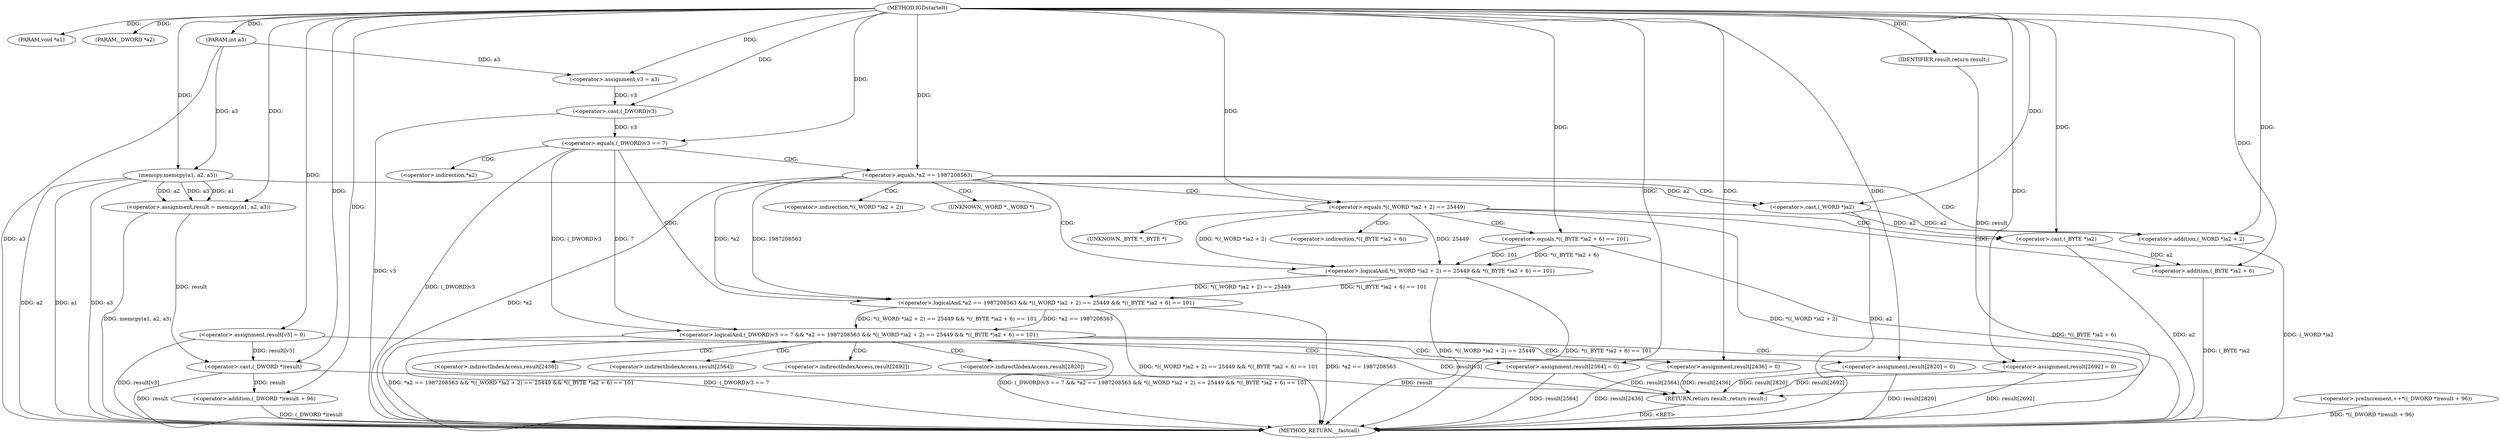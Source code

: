 digraph IGDstartelt {  
"1000103" [label = "(METHOD,IGDstartelt)" ]
"1000183" [label = "(METHOD_RETURN,__fastcall)" ]
"1000104" [label = "(PARAM,void *a1)" ]
"1000105" [label = "(PARAM,_DWORD *a2)" ]
"1000106" [label = "(PARAM,int a3)" ]
"1000110" [label = "(<operator>.assignment,v3 = a3)" ]
"1000113" [label = "(<operator>.assignment,result = memcpy(a1, a2, a3))" ]
"1000115" [label = "(memcpy,memcpy(a1, a2, a3))" ]
"1000119" [label = "(<operator>.assignment,result[v3] = 0)" ]
"1000124" [label = "(<operator>.preIncrement,++*((_DWORD *)result + 96))" ]
"1000126" [label = "(<operator>.addition,(_DWORD *)result + 96)" ]
"1000127" [label = "(<operator>.cast,(_DWORD *)result)" ]
"1000132" [label = "(<operator>.logicalAnd,(_DWORD)v3 == 7 && *a2 == 1987208563 && *((_WORD *)a2 + 2) == 25449 && *((_BYTE *)a2 + 6) == 101)" ]
"1000133" [label = "(<operator>.equals,(_DWORD)v3 == 7)" ]
"1000134" [label = "(<operator>.cast,(_DWORD)v3)" ]
"1000138" [label = "(<operator>.logicalAnd,*a2 == 1987208563 && *((_WORD *)a2 + 2) == 25449 && *((_BYTE *)a2 + 6) == 101)" ]
"1000139" [label = "(<operator>.equals,*a2 == 1987208563)" ]
"1000143" [label = "(<operator>.logicalAnd,*((_WORD *)a2 + 2) == 25449 && *((_BYTE *)a2 + 6) == 101)" ]
"1000144" [label = "(<operator>.equals,*((_WORD *)a2 + 2) == 25449)" ]
"1000146" [label = "(<operator>.addition,(_WORD *)a2 + 2)" ]
"1000147" [label = "(<operator>.cast,(_WORD *)a2)" ]
"1000152" [label = "(<operator>.equals,*((_BYTE *)a2 + 6) == 101)" ]
"1000154" [label = "(<operator>.addition,(_BYTE *)a2 + 6)" ]
"1000155" [label = "(<operator>.cast,(_BYTE *)a2)" ]
"1000161" [label = "(<operator>.assignment,result[2436] = 0)" ]
"1000166" [label = "(<operator>.assignment,result[2564] = 0)" ]
"1000171" [label = "(<operator>.assignment,result[2692] = 0)" ]
"1000176" [label = "(<operator>.assignment,result[2820] = 0)" ]
"1000181" [label = "(RETURN,return result;,return result;)" ]
"1000182" [label = "(IDENTIFIER,result,return result;)" ]
"1000140" [label = "(<operator>.indirection,*a2)" ]
"1000145" [label = "(<operator>.indirection,*((_WORD *)a2 + 2))" ]
"1000148" [label = "(UNKNOWN,_WORD *,_WORD *)" ]
"1000153" [label = "(<operator>.indirection,*((_BYTE *)a2 + 6))" ]
"1000156" [label = "(UNKNOWN,_BYTE *,_BYTE *)" ]
"1000162" [label = "(<operator>.indirectIndexAccess,result[2436])" ]
"1000167" [label = "(<operator>.indirectIndexAccess,result[2564])" ]
"1000172" [label = "(<operator>.indirectIndexAccess,result[2692])" ]
"1000177" [label = "(<operator>.indirectIndexAccess,result[2820])" ]
  "1000166" -> "1000183"  [ label = "DDG: result[2564]"] 
  "1000115" -> "1000183"  [ label = "DDG: a3"] 
  "1000155" -> "1000183"  [ label = "DDG: a2"] 
  "1000143" -> "1000183"  [ label = "DDG: *((_BYTE *)a2 + 6) == 101"] 
  "1000133" -> "1000183"  [ label = "DDG: (_DWORD)v3"] 
  "1000147" -> "1000183"  [ label = "DDG: a2"] 
  "1000132" -> "1000183"  [ label = "DDG: *a2 == 1987208563 && *((_WORD *)a2 + 2) == 25449 && *((_BYTE *)a2 + 6) == 101"] 
  "1000127" -> "1000183"  [ label = "DDG: result"] 
  "1000171" -> "1000183"  [ label = "DDG: result[2692]"] 
  "1000143" -> "1000183"  [ label = "DDG: *((_WORD *)a2 + 2) == 25449"] 
  "1000134" -> "1000183"  [ label = "DDG: v3"] 
  "1000138" -> "1000183"  [ label = "DDG: *((_WORD *)a2 + 2) == 25449 && *((_BYTE *)a2 + 6) == 101"] 
  "1000115" -> "1000183"  [ label = "DDG: a2"] 
  "1000126" -> "1000183"  [ label = "DDG: (_DWORD *)result"] 
  "1000119" -> "1000183"  [ label = "DDG: result[v3]"] 
  "1000138" -> "1000183"  [ label = "DDG: *a2 == 1987208563"] 
  "1000152" -> "1000183"  [ label = "DDG: *((_BYTE *)a2 + 6)"] 
  "1000132" -> "1000183"  [ label = "DDG: (_DWORD)v3 == 7"] 
  "1000146" -> "1000183"  [ label = "DDG: (_WORD *)a2"] 
  "1000154" -> "1000183"  [ label = "DDG: (_BYTE *)a2"] 
  "1000115" -> "1000183"  [ label = "DDG: a1"] 
  "1000113" -> "1000183"  [ label = "DDG: memcpy(a1, a2, a3)"] 
  "1000124" -> "1000183"  [ label = "DDG: *((_DWORD *)result + 96)"] 
  "1000176" -> "1000183"  [ label = "DDG: result[2820]"] 
  "1000139" -> "1000183"  [ label = "DDG: *a2"] 
  "1000144" -> "1000183"  [ label = "DDG: *((_WORD *)a2 + 2)"] 
  "1000161" -> "1000183"  [ label = "DDG: result[2436]"] 
  "1000106" -> "1000183"  [ label = "DDG: a3"] 
  "1000132" -> "1000183"  [ label = "DDG: (_DWORD)v3 == 7 && *a2 == 1987208563 && *((_WORD *)a2 + 2) == 25449 && *((_BYTE *)a2 + 6) == 101"] 
  "1000181" -> "1000183"  [ label = "DDG: <RET>"] 
  "1000103" -> "1000104"  [ label = "DDG: "] 
  "1000103" -> "1000105"  [ label = "DDG: "] 
  "1000103" -> "1000106"  [ label = "DDG: "] 
  "1000106" -> "1000110"  [ label = "DDG: a3"] 
  "1000103" -> "1000110"  [ label = "DDG: "] 
  "1000115" -> "1000113"  [ label = "DDG: a1"] 
  "1000115" -> "1000113"  [ label = "DDG: a2"] 
  "1000115" -> "1000113"  [ label = "DDG: a3"] 
  "1000103" -> "1000113"  [ label = "DDG: "] 
  "1000103" -> "1000115"  [ label = "DDG: "] 
  "1000106" -> "1000115"  [ label = "DDG: a3"] 
  "1000103" -> "1000119"  [ label = "DDG: "] 
  "1000127" -> "1000126"  [ label = "DDG: result"] 
  "1000119" -> "1000127"  [ label = "DDG: result[v3]"] 
  "1000113" -> "1000127"  [ label = "DDG: result"] 
  "1000103" -> "1000127"  [ label = "DDG: "] 
  "1000103" -> "1000126"  [ label = "DDG: "] 
  "1000133" -> "1000132"  [ label = "DDG: (_DWORD)v3"] 
  "1000133" -> "1000132"  [ label = "DDG: 7"] 
  "1000134" -> "1000133"  [ label = "DDG: v3"] 
  "1000110" -> "1000134"  [ label = "DDG: v3"] 
  "1000103" -> "1000134"  [ label = "DDG: "] 
  "1000103" -> "1000133"  [ label = "DDG: "] 
  "1000138" -> "1000132"  [ label = "DDG: *a2 == 1987208563"] 
  "1000138" -> "1000132"  [ label = "DDG: *((_WORD *)a2 + 2) == 25449 && *((_BYTE *)a2 + 6) == 101"] 
  "1000139" -> "1000138"  [ label = "DDG: *a2"] 
  "1000139" -> "1000138"  [ label = "DDG: 1987208563"] 
  "1000103" -> "1000139"  [ label = "DDG: "] 
  "1000143" -> "1000138"  [ label = "DDG: *((_WORD *)a2 + 2) == 25449"] 
  "1000143" -> "1000138"  [ label = "DDG: *((_BYTE *)a2 + 6) == 101"] 
  "1000144" -> "1000143"  [ label = "DDG: *((_WORD *)a2 + 2)"] 
  "1000144" -> "1000143"  [ label = "DDG: 25449"] 
  "1000147" -> "1000146"  [ label = "DDG: a2"] 
  "1000115" -> "1000147"  [ label = "DDG: a2"] 
  "1000103" -> "1000147"  [ label = "DDG: "] 
  "1000103" -> "1000146"  [ label = "DDG: "] 
  "1000103" -> "1000144"  [ label = "DDG: "] 
  "1000152" -> "1000143"  [ label = "DDG: *((_BYTE *)a2 + 6)"] 
  "1000152" -> "1000143"  [ label = "DDG: 101"] 
  "1000155" -> "1000154"  [ label = "DDG: a2"] 
  "1000147" -> "1000155"  [ label = "DDG: a2"] 
  "1000103" -> "1000155"  [ label = "DDG: "] 
  "1000103" -> "1000154"  [ label = "DDG: "] 
  "1000103" -> "1000152"  [ label = "DDG: "] 
  "1000103" -> "1000161"  [ label = "DDG: "] 
  "1000103" -> "1000166"  [ label = "DDG: "] 
  "1000103" -> "1000171"  [ label = "DDG: "] 
  "1000103" -> "1000176"  [ label = "DDG: "] 
  "1000182" -> "1000181"  [ label = "DDG: result"] 
  "1000166" -> "1000181"  [ label = "DDG: result[2564]"] 
  "1000119" -> "1000181"  [ label = "DDG: result[v3]"] 
  "1000176" -> "1000181"  [ label = "DDG: result[2820]"] 
  "1000127" -> "1000181"  [ label = "DDG: result"] 
  "1000171" -> "1000181"  [ label = "DDG: result[2692]"] 
  "1000161" -> "1000181"  [ label = "DDG: result[2436]"] 
  "1000103" -> "1000182"  [ label = "DDG: "] 
  "1000132" -> "1000176"  [ label = "CDG: "] 
  "1000132" -> "1000172"  [ label = "CDG: "] 
  "1000132" -> "1000171"  [ label = "CDG: "] 
  "1000132" -> "1000167"  [ label = "CDG: "] 
  "1000132" -> "1000166"  [ label = "CDG: "] 
  "1000132" -> "1000162"  [ label = "CDG: "] 
  "1000132" -> "1000161"  [ label = "CDG: "] 
  "1000132" -> "1000177"  [ label = "CDG: "] 
  "1000133" -> "1000140"  [ label = "CDG: "] 
  "1000133" -> "1000139"  [ label = "CDG: "] 
  "1000133" -> "1000138"  [ label = "CDG: "] 
  "1000139" -> "1000144"  [ label = "CDG: "] 
  "1000139" -> "1000143"  [ label = "CDG: "] 
  "1000139" -> "1000148"  [ label = "CDG: "] 
  "1000139" -> "1000147"  [ label = "CDG: "] 
  "1000139" -> "1000146"  [ label = "CDG: "] 
  "1000139" -> "1000145"  [ label = "CDG: "] 
  "1000144" -> "1000156"  [ label = "CDG: "] 
  "1000144" -> "1000155"  [ label = "CDG: "] 
  "1000144" -> "1000154"  [ label = "CDG: "] 
  "1000144" -> "1000153"  [ label = "CDG: "] 
  "1000144" -> "1000152"  [ label = "CDG: "] 
}

